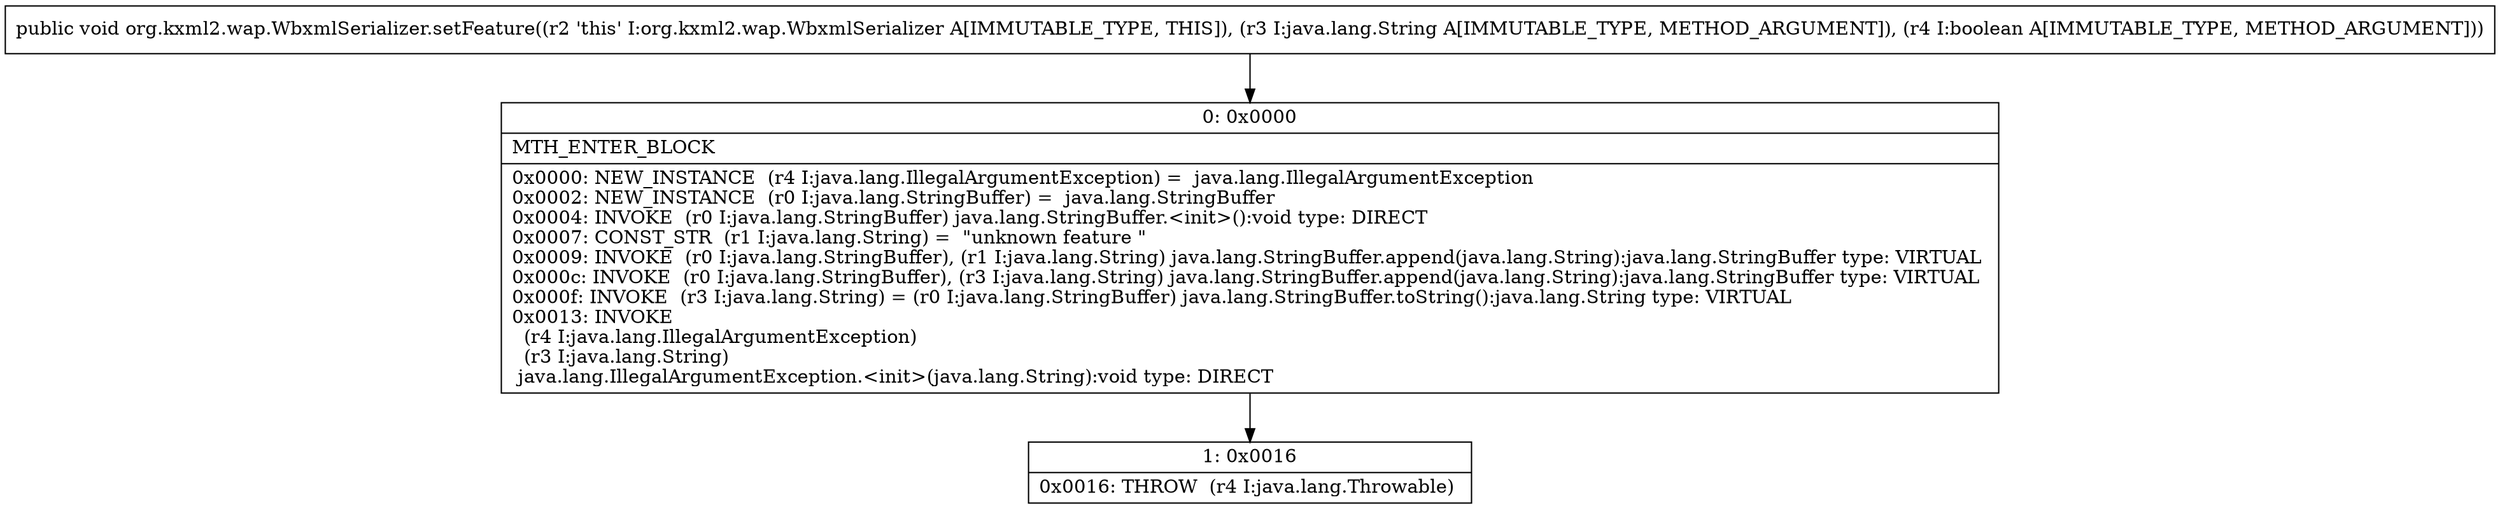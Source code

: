 digraph "CFG fororg.kxml2.wap.WbxmlSerializer.setFeature(Ljava\/lang\/String;Z)V" {
Node_0 [shape=record,label="{0\:\ 0x0000|MTH_ENTER_BLOCK\l|0x0000: NEW_INSTANCE  (r4 I:java.lang.IllegalArgumentException) =  java.lang.IllegalArgumentException \l0x0002: NEW_INSTANCE  (r0 I:java.lang.StringBuffer) =  java.lang.StringBuffer \l0x0004: INVOKE  (r0 I:java.lang.StringBuffer) java.lang.StringBuffer.\<init\>():void type: DIRECT \l0x0007: CONST_STR  (r1 I:java.lang.String) =  \"unknown feature \" \l0x0009: INVOKE  (r0 I:java.lang.StringBuffer), (r1 I:java.lang.String) java.lang.StringBuffer.append(java.lang.String):java.lang.StringBuffer type: VIRTUAL \l0x000c: INVOKE  (r0 I:java.lang.StringBuffer), (r3 I:java.lang.String) java.lang.StringBuffer.append(java.lang.String):java.lang.StringBuffer type: VIRTUAL \l0x000f: INVOKE  (r3 I:java.lang.String) = (r0 I:java.lang.StringBuffer) java.lang.StringBuffer.toString():java.lang.String type: VIRTUAL \l0x0013: INVOKE  \l  (r4 I:java.lang.IllegalArgumentException)\l  (r3 I:java.lang.String)\l java.lang.IllegalArgumentException.\<init\>(java.lang.String):void type: DIRECT \l}"];
Node_1 [shape=record,label="{1\:\ 0x0016|0x0016: THROW  (r4 I:java.lang.Throwable) \l}"];
MethodNode[shape=record,label="{public void org.kxml2.wap.WbxmlSerializer.setFeature((r2 'this' I:org.kxml2.wap.WbxmlSerializer A[IMMUTABLE_TYPE, THIS]), (r3 I:java.lang.String A[IMMUTABLE_TYPE, METHOD_ARGUMENT]), (r4 I:boolean A[IMMUTABLE_TYPE, METHOD_ARGUMENT])) }"];
MethodNode -> Node_0;
Node_0 -> Node_1;
}

